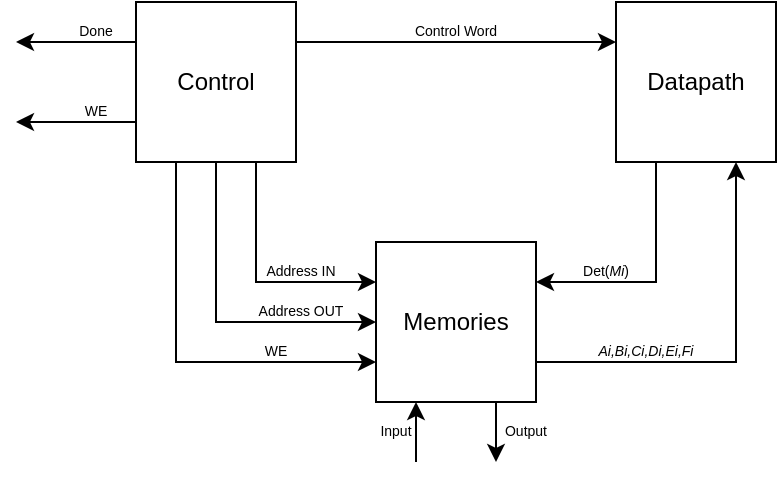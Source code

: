 <mxfile version="24.7.17">
  <diagram name="Page-1" id="p6zci0OtSEsvmASUuRoD">
    <mxGraphModel dx="231" dy="125" grid="1" gridSize="10" guides="1" tooltips="1" connect="1" arrows="1" fold="1" page="1" pageScale="1" pageWidth="850" pageHeight="1100" math="0" shadow="0">
      <root>
        <mxCell id="0" />
        <mxCell id="1" parent="0" />
        <mxCell id="mG7Ei3AjOVi1XRo931GV-6" style="edgeStyle=orthogonalEdgeStyle;rounded=0;orthogonalLoop=1;jettySize=auto;html=1;exitX=0.25;exitY=1;exitDx=0;exitDy=0;entryX=1;entryY=0.25;entryDx=0;entryDy=0;" edge="1" parent="1" source="mG7Ei3AjOVi1XRo931GV-1" target="mG7Ei3AjOVi1XRo931GV-3">
          <mxGeometry relative="1" as="geometry" />
        </mxCell>
        <mxCell id="mG7Ei3AjOVi1XRo931GV-1" value="Datapath" style="rounded=0;whiteSpace=wrap;html=1;" vertex="1" parent="1">
          <mxGeometry x="560" y="320" width="80" height="80" as="geometry" />
        </mxCell>
        <mxCell id="mG7Ei3AjOVi1XRo931GV-4" style="edgeStyle=orthogonalEdgeStyle;rounded=0;orthogonalLoop=1;jettySize=auto;html=1;exitX=1;exitY=0.25;exitDx=0;exitDy=0;entryX=0;entryY=0.25;entryDx=0;entryDy=0;" edge="1" parent="1" source="mG7Ei3AjOVi1XRo931GV-2" target="mG7Ei3AjOVi1XRo931GV-1">
          <mxGeometry relative="1" as="geometry" />
        </mxCell>
        <mxCell id="mG7Ei3AjOVi1XRo931GV-17" style="edgeStyle=orthogonalEdgeStyle;rounded=0;orthogonalLoop=1;jettySize=auto;html=1;exitX=0.25;exitY=1;exitDx=0;exitDy=0;entryX=0;entryY=0.75;entryDx=0;entryDy=0;" edge="1" parent="1" source="mG7Ei3AjOVi1XRo931GV-2" target="mG7Ei3AjOVi1XRo931GV-3">
          <mxGeometry relative="1" as="geometry" />
        </mxCell>
        <mxCell id="mG7Ei3AjOVi1XRo931GV-18" style="edgeStyle=orthogonalEdgeStyle;rounded=0;orthogonalLoop=1;jettySize=auto;html=1;exitX=0.75;exitY=1;exitDx=0;exitDy=0;entryX=0;entryY=0.25;entryDx=0;entryDy=0;" edge="1" parent="1" source="mG7Ei3AjOVi1XRo931GV-2" target="mG7Ei3AjOVi1XRo931GV-3">
          <mxGeometry relative="1" as="geometry" />
        </mxCell>
        <mxCell id="mG7Ei3AjOVi1XRo931GV-19" style="edgeStyle=orthogonalEdgeStyle;rounded=0;orthogonalLoop=1;jettySize=auto;html=1;exitX=0.5;exitY=1;exitDx=0;exitDy=0;entryX=0;entryY=0.5;entryDx=0;entryDy=0;" edge="1" parent="1" source="mG7Ei3AjOVi1XRo931GV-2" target="mG7Ei3AjOVi1XRo931GV-3">
          <mxGeometry relative="1" as="geometry" />
        </mxCell>
        <mxCell id="mG7Ei3AjOVi1XRo931GV-20" style="edgeStyle=orthogonalEdgeStyle;rounded=0;orthogonalLoop=1;jettySize=auto;html=1;" edge="1" parent="1">
          <mxGeometry relative="1" as="geometry">
            <mxPoint x="260" y="380" as="targetPoint" />
            <mxPoint x="320" y="380" as="sourcePoint" />
          </mxGeometry>
        </mxCell>
        <mxCell id="mG7Ei3AjOVi1XRo931GV-25" style="edgeStyle=orthogonalEdgeStyle;rounded=0;orthogonalLoop=1;jettySize=auto;html=1;exitX=0;exitY=0.25;exitDx=0;exitDy=0;" edge="1" parent="1" source="mG7Ei3AjOVi1XRo931GV-2">
          <mxGeometry relative="1" as="geometry">
            <mxPoint x="260" y="340" as="targetPoint" />
          </mxGeometry>
        </mxCell>
        <mxCell id="mG7Ei3AjOVi1XRo931GV-2" value="Control" style="rounded=0;whiteSpace=wrap;html=1;" vertex="1" parent="1">
          <mxGeometry x="320" y="320" width="80" height="80" as="geometry" />
        </mxCell>
        <mxCell id="mG7Ei3AjOVi1XRo931GV-7" style="edgeStyle=orthogonalEdgeStyle;rounded=0;orthogonalLoop=1;jettySize=auto;html=1;exitX=1;exitY=0.75;exitDx=0;exitDy=0;entryX=0.75;entryY=1;entryDx=0;entryDy=0;" edge="1" parent="1" source="mG7Ei3AjOVi1XRo931GV-3" target="mG7Ei3AjOVi1XRo931GV-1">
          <mxGeometry relative="1" as="geometry" />
        </mxCell>
        <mxCell id="mG7Ei3AjOVi1XRo931GV-8" style="edgeStyle=orthogonalEdgeStyle;rounded=0;orthogonalLoop=1;jettySize=auto;html=1;exitX=0.25;exitY=1;exitDx=0;exitDy=0;startArrow=classic;startFill=1;endArrow=none;endFill=0;" edge="1" parent="1" source="mG7Ei3AjOVi1XRo931GV-3">
          <mxGeometry relative="1" as="geometry">
            <mxPoint x="460" y="550" as="targetPoint" />
          </mxGeometry>
        </mxCell>
        <mxCell id="mG7Ei3AjOVi1XRo931GV-28" style="edgeStyle=orthogonalEdgeStyle;rounded=0;orthogonalLoop=1;jettySize=auto;html=1;exitX=0.75;exitY=1;exitDx=0;exitDy=0;" edge="1" parent="1" source="mG7Ei3AjOVi1XRo931GV-3">
          <mxGeometry relative="1" as="geometry">
            <mxPoint x="500" y="550" as="targetPoint" />
          </mxGeometry>
        </mxCell>
        <mxCell id="mG7Ei3AjOVi1XRo931GV-3" value="Memories" style="rounded=0;whiteSpace=wrap;html=1;" vertex="1" parent="1">
          <mxGeometry x="440" y="440" width="80" height="80" as="geometry" />
        </mxCell>
        <mxCell id="mG7Ei3AjOVi1XRo931GV-5" value="Control Word" style="text;html=1;align=center;verticalAlign=middle;whiteSpace=wrap;rounded=0;fontSize=7;" vertex="1" parent="1">
          <mxGeometry x="435" y="320" width="90" height="30" as="geometry" />
        </mxCell>
        <mxCell id="mG7Ei3AjOVi1XRo931GV-10" value="Input" style="text;html=1;align=center;verticalAlign=middle;whiteSpace=wrap;rounded=0;fontSize=7;" vertex="1" parent="1">
          <mxGeometry x="440" y="525" width="20" height="20" as="geometry" />
        </mxCell>
        <mxCell id="mG7Ei3AjOVi1XRo931GV-11" value="Output" style="text;html=1;align=center;verticalAlign=middle;whiteSpace=wrap;rounded=0;fontSize=7;" vertex="1" parent="1">
          <mxGeometry x="500" y="530" width="30" height="10" as="geometry" />
        </mxCell>
        <mxCell id="mG7Ei3AjOVi1XRo931GV-13" value="&lt;i style=&quot;font-size: 7px;&quot;&gt;Ai,Bi,Ci,Di,Ei,Fi&lt;/i&gt;" style="text;html=1;align=center;verticalAlign=middle;whiteSpace=wrap;rounded=0;fontSize=7;" vertex="1" parent="1">
          <mxGeometry x="550" y="480" width="50" height="30" as="geometry" />
        </mxCell>
        <mxCell id="mG7Ei3AjOVi1XRo931GV-15" value="Det(&lt;i style=&quot;font-size: 7px;&quot;&gt;Mi&lt;/i&gt;)" style="text;html=1;align=center;verticalAlign=middle;whiteSpace=wrap;rounded=0;fontSize=7;" vertex="1" parent="1">
          <mxGeometry x="530" y="440" width="50" height="30" as="geometry" />
        </mxCell>
        <mxCell id="mG7Ei3AjOVi1XRo931GV-21" value="Address OUT" style="text;html=1;align=center;verticalAlign=middle;whiteSpace=wrap;rounded=0;fontSize=7;" vertex="1" parent="1">
          <mxGeometry x="375" y="470" width="55" height="10" as="geometry" />
        </mxCell>
        <mxCell id="mG7Ei3AjOVi1XRo931GV-22" value="Address IN" style="text;html=1;align=center;verticalAlign=middle;whiteSpace=wrap;rounded=0;fontSize=7;" vertex="1" parent="1">
          <mxGeometry x="380" y="450" width="45" height="10" as="geometry" />
        </mxCell>
        <mxCell id="mG7Ei3AjOVi1XRo931GV-23" value="WE" style="text;html=1;align=center;verticalAlign=middle;whiteSpace=wrap;rounded=0;fontSize=7;" vertex="1" parent="1">
          <mxGeometry x="380" y="490" width="20" height="10" as="geometry" />
        </mxCell>
        <mxCell id="mG7Ei3AjOVi1XRo931GV-24" value="WE" style="text;html=1;align=center;verticalAlign=middle;whiteSpace=wrap;rounded=0;fontSize=7;" vertex="1" parent="1">
          <mxGeometry x="290" y="370" width="20" height="10" as="geometry" />
        </mxCell>
        <mxCell id="mG7Ei3AjOVi1XRo931GV-26" value="Done" style="text;html=1;align=center;verticalAlign=middle;whiteSpace=wrap;rounded=0;fontSize=7;" vertex="1" parent="1">
          <mxGeometry x="290" y="330" width="20" height="10" as="geometry" />
        </mxCell>
      </root>
    </mxGraphModel>
  </diagram>
</mxfile>

